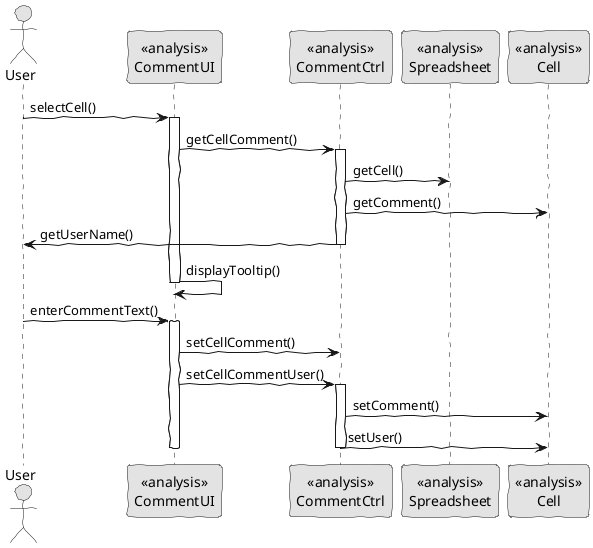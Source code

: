 @startuml
skinparam handwritten true
skinparam monochrome true
skinparam packageStyle rect
skinparam defaultFontName FG Virgil
skinparam shadowing false

  actor User 
  participant "<<analysis>>\nCommentUI" as UI
  participant "<<analysis>>\nCommentCtrl" as ctrl
  participant "<<analysis>>\nSpreadsheet" as sheet
  participant "<<analysis>>\nCell" as cell
  User -> UI : selectCell()
  activate UI 
  UI -> ctrl : getCellComment()
  activate ctrl
  ctrl -> sheet : getCell()
  ctrl -> cell : getComment()
  ctrl -> User : getUserName()
  deactivate ctrl
  UI -> UI : displayTooltip()
  deactivate UI
  User -> UI : enterCommentText()
  activate UI
  
  UI -> ctrl : setCellComment()
  UI -> ctrl : setCellCommentUser()
  activate ctrl
  
  ctrl -> cell : setComment()
  ctrl -> cell : setUser()
  deactivate ctrl
  deactivate UI 
  @enduml

@enduml
